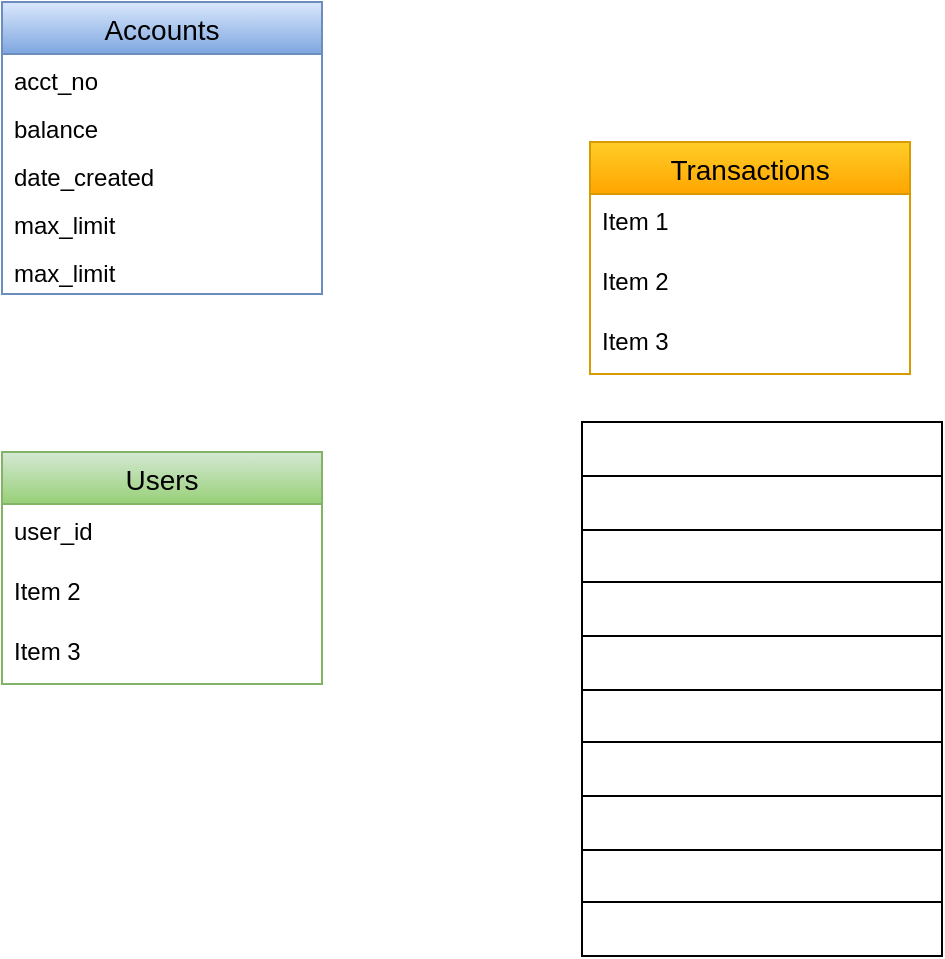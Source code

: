<mxfile version="14.8.2" type="github">
  <diagram id="uTSxQwtwSQJQuR1Uds9e" name="Page-1">
    <mxGraphModel dx="720" dy="476" grid="1" gridSize="10" guides="1" tooltips="1" connect="1" arrows="1" fold="1" page="1" pageScale="1" pageWidth="850" pageHeight="1100" math="0" shadow="0">
      <root>
        <mxCell id="0" />
        <mxCell id="1" parent="0" />
        <mxCell id="idhsqIcNSU76K999XtSZ-6" value="Users" style="swimlane;fontStyle=0;childLayout=stackLayout;horizontal=1;startSize=26;horizontalStack=0;resizeParent=1;resizeParentMax=0;resizeLast=0;collapsible=1;marginBottom=0;align=center;fontSize=14;fillColor=#d5e8d4;strokeColor=#82b366;gradientColor=#97d077;" vertex="1" parent="1">
          <mxGeometry x="110" y="275" width="160" height="116" as="geometry" />
        </mxCell>
        <mxCell id="idhsqIcNSU76K999XtSZ-7" value="user_id" style="text;strokeColor=none;fillColor=none;spacingLeft=4;spacingRight=4;overflow=hidden;rotatable=0;points=[[0,0.5],[1,0.5]];portConstraint=eastwest;fontSize=12;" vertex="1" parent="idhsqIcNSU76K999XtSZ-6">
          <mxGeometry y="26" width="160" height="30" as="geometry" />
        </mxCell>
        <mxCell id="idhsqIcNSU76K999XtSZ-8" value="Item 2" style="text;strokeColor=none;fillColor=none;spacingLeft=4;spacingRight=4;overflow=hidden;rotatable=0;points=[[0,0.5],[1,0.5]];portConstraint=eastwest;fontSize=12;" vertex="1" parent="idhsqIcNSU76K999XtSZ-6">
          <mxGeometry y="56" width="160" height="30" as="geometry" />
        </mxCell>
        <mxCell id="idhsqIcNSU76K999XtSZ-9" value="Item 3" style="text;strokeColor=none;fillColor=none;spacingLeft=4;spacingRight=4;overflow=hidden;rotatable=0;points=[[0,0.5],[1,0.5]];portConstraint=eastwest;fontSize=12;" vertex="1" parent="idhsqIcNSU76K999XtSZ-6">
          <mxGeometry y="86" width="160" height="30" as="geometry" />
        </mxCell>
        <mxCell id="idhsqIcNSU76K999XtSZ-10" value="Accounts" style="swimlane;fontStyle=0;childLayout=stackLayout;horizontal=1;startSize=26;horizontalStack=0;resizeParent=1;resizeParentMax=0;resizeLast=0;collapsible=1;marginBottom=0;align=center;fontSize=14;fillColor=#dae8fc;strokeColor=#6c8ebf;gradientColor=#7ea6e0;" vertex="1" parent="1">
          <mxGeometry x="110" y="50" width="160" height="146" as="geometry" />
        </mxCell>
        <mxCell id="idhsqIcNSU76K999XtSZ-11" value="acct_no" style="text;strokeColor=none;fillColor=none;spacingLeft=4;spacingRight=4;overflow=hidden;rotatable=0;points=[[0,0.5],[1,0.5]];portConstraint=eastwest;fontSize=12;" vertex="1" parent="idhsqIcNSU76K999XtSZ-10">
          <mxGeometry y="26" width="160" height="24" as="geometry" />
        </mxCell>
        <mxCell id="idhsqIcNSU76K999XtSZ-12" value="balance" style="text;strokeColor=none;fillColor=none;spacingLeft=4;spacingRight=4;overflow=hidden;rotatable=0;points=[[0,0.5],[1,0.5]];portConstraint=eastwest;fontSize=12;" vertex="1" parent="idhsqIcNSU76K999XtSZ-10">
          <mxGeometry y="50" width="160" height="24" as="geometry" />
        </mxCell>
        <mxCell id="idhsqIcNSU76K999XtSZ-18" value="date_created" style="text;strokeColor=none;fillColor=none;spacingLeft=4;spacingRight=4;overflow=hidden;rotatable=0;points=[[0,0.5],[1,0.5]];portConstraint=eastwest;fontSize=12;" vertex="1" parent="idhsqIcNSU76K999XtSZ-10">
          <mxGeometry y="74" width="160" height="24" as="geometry" />
        </mxCell>
        <mxCell id="idhsqIcNSU76K999XtSZ-42" value="max_limit" style="text;strokeColor=none;fillColor=none;spacingLeft=4;spacingRight=4;overflow=hidden;rotatable=0;points=[[0,0.5],[1,0.5]];portConstraint=eastwest;fontSize=12;" vertex="1" parent="idhsqIcNSU76K999XtSZ-10">
          <mxGeometry y="98" width="160" height="24" as="geometry" />
        </mxCell>
        <mxCell id="idhsqIcNSU76K999XtSZ-13" value="max_limit" style="text;strokeColor=none;fillColor=none;spacingLeft=4;spacingRight=4;overflow=hidden;rotatable=0;points=[[0,0.5],[1,0.5]];portConstraint=eastwest;fontSize=12;" vertex="1" parent="idhsqIcNSU76K999XtSZ-10">
          <mxGeometry y="122" width="160" height="24" as="geometry" />
        </mxCell>
        <mxCell id="idhsqIcNSU76K999XtSZ-14" value="Transactions" style="swimlane;fontStyle=0;childLayout=stackLayout;horizontal=1;startSize=26;horizontalStack=0;resizeParent=1;resizeParentMax=0;resizeLast=0;collapsible=1;marginBottom=0;align=center;fontSize=14;fillColor=#ffcd28;strokeColor=#d79b00;gradientColor=#ffa500;" vertex="1" parent="1">
          <mxGeometry x="404" y="120" width="160" height="116" as="geometry" />
        </mxCell>
        <mxCell id="idhsqIcNSU76K999XtSZ-15" value="Item 1" style="text;strokeColor=none;fillColor=none;spacingLeft=4;spacingRight=4;overflow=hidden;rotatable=0;points=[[0,0.5],[1,0.5]];portConstraint=eastwest;fontSize=12;" vertex="1" parent="idhsqIcNSU76K999XtSZ-14">
          <mxGeometry y="26" width="160" height="30" as="geometry" />
        </mxCell>
        <mxCell id="idhsqIcNSU76K999XtSZ-16" value="Item 2" style="text;strokeColor=none;fillColor=none;spacingLeft=4;spacingRight=4;overflow=hidden;rotatable=0;points=[[0,0.5],[1,0.5]];portConstraint=eastwest;fontSize=12;" vertex="1" parent="idhsqIcNSU76K999XtSZ-14">
          <mxGeometry y="56" width="160" height="30" as="geometry" />
        </mxCell>
        <mxCell id="idhsqIcNSU76K999XtSZ-17" value="Item 3" style="text;strokeColor=none;fillColor=none;spacingLeft=4;spacingRight=4;overflow=hidden;rotatable=0;points=[[0,0.5],[1,0.5]];portConstraint=eastwest;fontSize=12;" vertex="1" parent="idhsqIcNSU76K999XtSZ-14">
          <mxGeometry y="86" width="160" height="30" as="geometry" />
        </mxCell>
        <mxCell id="idhsqIcNSU76K999XtSZ-21" value="" style="shape=table;startSize=0;container=1;collapsible=0;childLayout=tableLayout;" vertex="1" parent="1">
          <mxGeometry x="400" y="260" width="180" height="267" as="geometry" />
        </mxCell>
        <mxCell id="idhsqIcNSU76K999XtSZ-40" value="" style="shape=partialRectangle;collapsible=0;dropTarget=0;pointerEvents=0;fillColor=none;top=0;left=0;bottom=0;right=0;points=[[0,0.5],[1,0.5]];portConstraint=eastwest;" vertex="1" parent="idhsqIcNSU76K999XtSZ-21">
          <mxGeometry width="180" height="27" as="geometry" />
        </mxCell>
        <mxCell id="idhsqIcNSU76K999XtSZ-41" value="" style="shape=partialRectangle;html=1;whiteSpace=wrap;connectable=0;overflow=hidden;fillColor=none;top=0;left=0;bottom=0;right=0;" vertex="1" parent="idhsqIcNSU76K999XtSZ-40">
          <mxGeometry width="180" height="27" as="geometry" />
        </mxCell>
        <mxCell id="idhsqIcNSU76K999XtSZ-22" value="" style="shape=partialRectangle;collapsible=0;dropTarget=0;pointerEvents=0;fillColor=none;top=0;left=0;bottom=0;right=0;points=[[0,0.5],[1,0.5]];portConstraint=eastwest;" vertex="1" parent="idhsqIcNSU76K999XtSZ-21">
          <mxGeometry y="27" width="180" height="27" as="geometry" />
        </mxCell>
        <mxCell id="idhsqIcNSU76K999XtSZ-23" value="" style="shape=partialRectangle;html=1;whiteSpace=wrap;connectable=0;overflow=hidden;fillColor=none;top=0;left=0;bottom=0;right=0;" vertex="1" parent="idhsqIcNSU76K999XtSZ-22">
          <mxGeometry width="180" height="27" as="geometry" />
        </mxCell>
        <mxCell id="idhsqIcNSU76K999XtSZ-24" value="" style="shape=partialRectangle;collapsible=0;dropTarget=0;pointerEvents=0;fillColor=none;top=0;left=0;bottom=0;right=0;points=[[0,0.5],[1,0.5]];portConstraint=eastwest;" vertex="1" parent="idhsqIcNSU76K999XtSZ-21">
          <mxGeometry y="54" width="180" height="26" as="geometry" />
        </mxCell>
        <mxCell id="idhsqIcNSU76K999XtSZ-25" value="" style="shape=partialRectangle;html=1;whiteSpace=wrap;connectable=0;overflow=hidden;fillColor=none;top=0;left=0;bottom=0;right=0;" vertex="1" parent="idhsqIcNSU76K999XtSZ-24">
          <mxGeometry width="180" height="26" as="geometry" />
        </mxCell>
        <mxCell id="idhsqIcNSU76K999XtSZ-26" value="" style="shape=partialRectangle;collapsible=0;dropTarget=0;pointerEvents=0;fillColor=none;top=0;left=0;bottom=0;right=0;points=[[0,0.5],[1,0.5]];portConstraint=eastwest;" vertex="1" parent="idhsqIcNSU76K999XtSZ-21">
          <mxGeometry y="80" width="180" height="27" as="geometry" />
        </mxCell>
        <mxCell id="idhsqIcNSU76K999XtSZ-27" value="" style="shape=partialRectangle;html=1;whiteSpace=wrap;connectable=0;overflow=hidden;fillColor=none;top=0;left=0;bottom=0;right=0;" vertex="1" parent="idhsqIcNSU76K999XtSZ-26">
          <mxGeometry width="180" height="27" as="geometry" />
        </mxCell>
        <mxCell id="idhsqIcNSU76K999XtSZ-28" value="" style="shape=partialRectangle;collapsible=0;dropTarget=0;pointerEvents=0;fillColor=none;top=0;left=0;bottom=0;right=0;points=[[0,0.5],[1,0.5]];portConstraint=eastwest;" vertex="1" parent="idhsqIcNSU76K999XtSZ-21">
          <mxGeometry y="107" width="180" height="27" as="geometry" />
        </mxCell>
        <mxCell id="idhsqIcNSU76K999XtSZ-29" value="" style="shape=partialRectangle;html=1;whiteSpace=wrap;connectable=0;overflow=hidden;fillColor=none;top=0;left=0;bottom=0;right=0;" vertex="1" parent="idhsqIcNSU76K999XtSZ-28">
          <mxGeometry width="180" height="27" as="geometry" />
        </mxCell>
        <mxCell id="idhsqIcNSU76K999XtSZ-30" value="" style="shape=partialRectangle;collapsible=0;dropTarget=0;pointerEvents=0;fillColor=none;top=0;left=0;bottom=0;right=0;points=[[0,0.5],[1,0.5]];portConstraint=eastwest;" vertex="1" parent="idhsqIcNSU76K999XtSZ-21">
          <mxGeometry y="134" width="180" height="26" as="geometry" />
        </mxCell>
        <mxCell id="idhsqIcNSU76K999XtSZ-31" value="" style="shape=partialRectangle;html=1;whiteSpace=wrap;connectable=0;overflow=hidden;fillColor=none;top=0;left=0;bottom=0;right=0;" vertex="1" parent="idhsqIcNSU76K999XtSZ-30">
          <mxGeometry width="180" height="26" as="geometry" />
        </mxCell>
        <mxCell id="idhsqIcNSU76K999XtSZ-32" value="" style="shape=partialRectangle;collapsible=0;dropTarget=0;pointerEvents=0;fillColor=none;top=0;left=0;bottom=0;right=0;points=[[0,0.5],[1,0.5]];portConstraint=eastwest;" vertex="1" parent="idhsqIcNSU76K999XtSZ-21">
          <mxGeometry y="160" width="180" height="27" as="geometry" />
        </mxCell>
        <mxCell id="idhsqIcNSU76K999XtSZ-33" value="" style="shape=partialRectangle;html=1;whiteSpace=wrap;connectable=0;overflow=hidden;fillColor=none;top=0;left=0;bottom=0;right=0;" vertex="1" parent="idhsqIcNSU76K999XtSZ-32">
          <mxGeometry width="180" height="27" as="geometry" />
        </mxCell>
        <mxCell id="idhsqIcNSU76K999XtSZ-34" value="" style="shape=partialRectangle;collapsible=0;dropTarget=0;pointerEvents=0;fillColor=none;top=0;left=0;bottom=0;right=0;points=[[0,0.5],[1,0.5]];portConstraint=eastwest;" vertex="1" parent="idhsqIcNSU76K999XtSZ-21">
          <mxGeometry y="187" width="180" height="27" as="geometry" />
        </mxCell>
        <mxCell id="idhsqIcNSU76K999XtSZ-35" value="" style="shape=partialRectangle;html=1;whiteSpace=wrap;connectable=0;overflow=hidden;fillColor=none;top=0;left=0;bottom=0;right=0;" vertex="1" parent="idhsqIcNSU76K999XtSZ-34">
          <mxGeometry width="180" height="27" as="geometry" />
        </mxCell>
        <mxCell id="idhsqIcNSU76K999XtSZ-36" value="" style="shape=partialRectangle;collapsible=0;dropTarget=0;pointerEvents=0;fillColor=none;top=0;left=0;bottom=0;right=0;points=[[0,0.5],[1,0.5]];portConstraint=eastwest;" vertex="1" parent="idhsqIcNSU76K999XtSZ-21">
          <mxGeometry y="214" width="180" height="26" as="geometry" />
        </mxCell>
        <mxCell id="idhsqIcNSU76K999XtSZ-37" value="" style="shape=partialRectangle;html=1;whiteSpace=wrap;connectable=0;overflow=hidden;fillColor=none;top=0;left=0;bottom=0;right=0;" vertex="1" parent="idhsqIcNSU76K999XtSZ-36">
          <mxGeometry width="180" height="26" as="geometry" />
        </mxCell>
        <mxCell id="idhsqIcNSU76K999XtSZ-38" value="" style="shape=partialRectangle;collapsible=0;dropTarget=0;pointerEvents=0;fillColor=none;top=0;left=0;bottom=0;right=0;points=[[0,0.5],[1,0.5]];portConstraint=eastwest;" vertex="1" parent="idhsqIcNSU76K999XtSZ-21">
          <mxGeometry y="240" width="180" height="27" as="geometry" />
        </mxCell>
        <mxCell id="idhsqIcNSU76K999XtSZ-39" value="" style="shape=partialRectangle;html=1;whiteSpace=wrap;connectable=0;overflow=hidden;fillColor=none;top=0;left=0;bottom=0;right=0;" vertex="1" parent="idhsqIcNSU76K999XtSZ-38">
          <mxGeometry width="180" height="27" as="geometry" />
        </mxCell>
      </root>
    </mxGraphModel>
  </diagram>
</mxfile>
